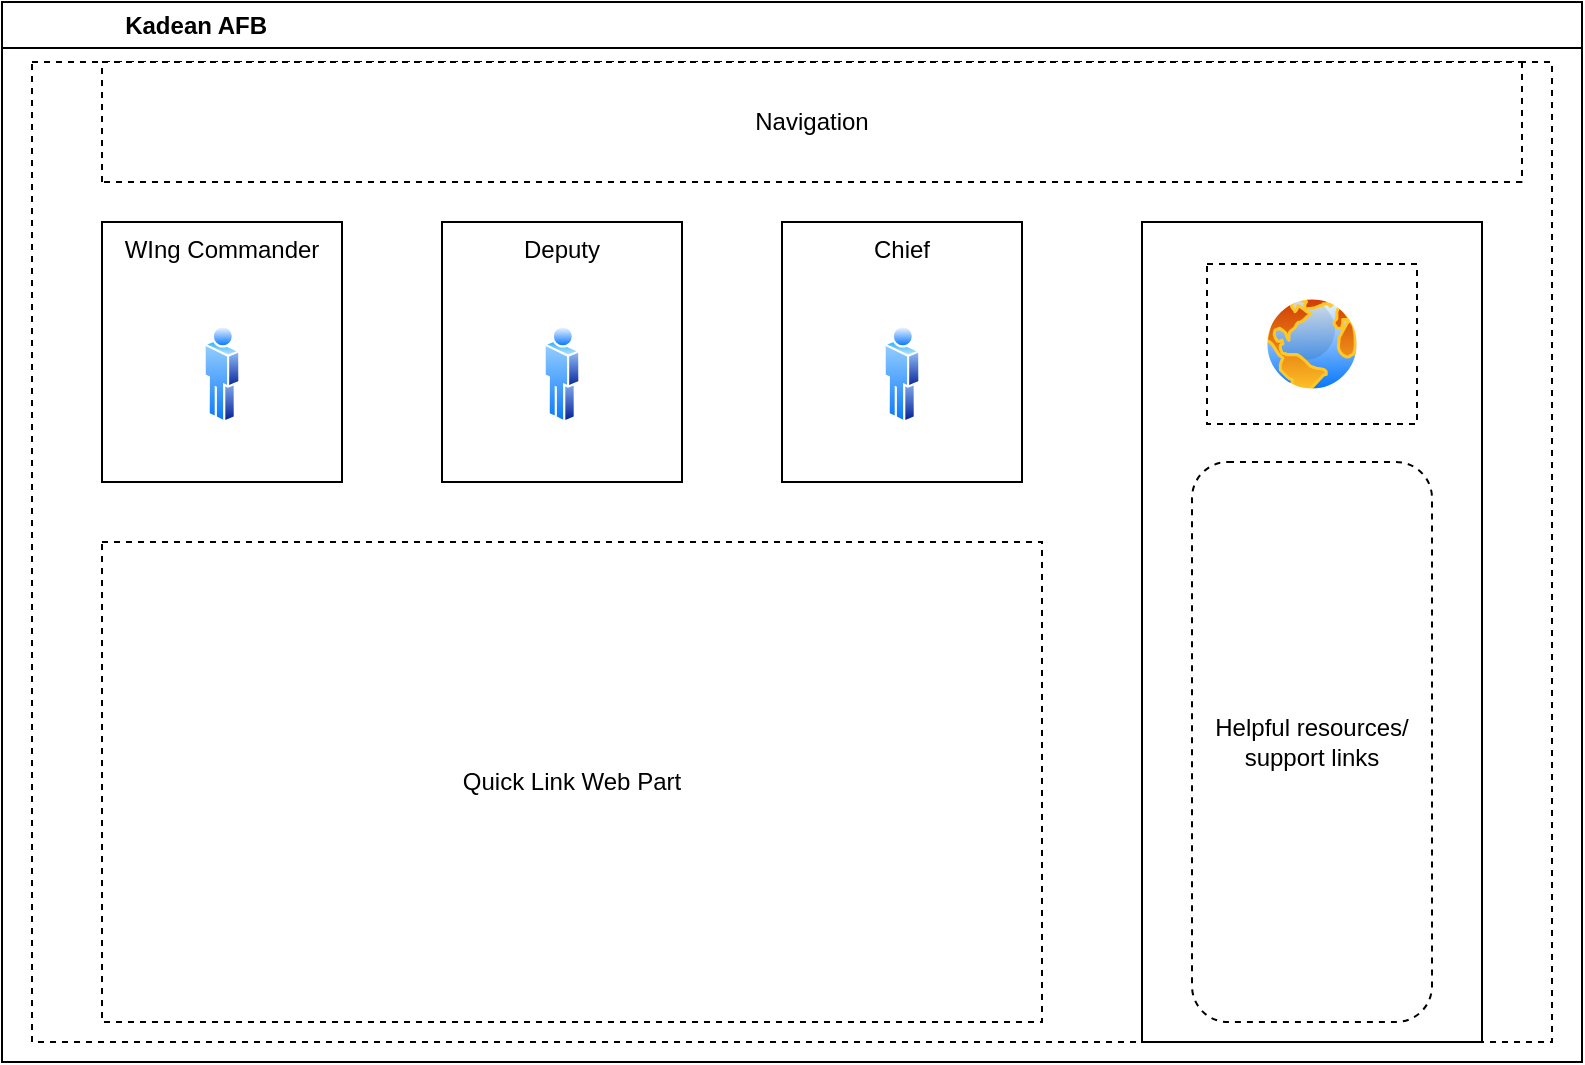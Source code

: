 <mxfile>
    <diagram id="NKBDkrfCbtEeeVmyoVjP" name="Page-1">
        <mxGraphModel dx="1216" dy="749" grid="1" gridSize="10" guides="1" tooltips="1" connect="1" arrows="1" fold="1" page="1" pageScale="1" pageWidth="850" pageHeight="1100" math="0" shadow="0">
            <root>
                <mxCell id="0"/>
                <mxCell id="1" parent="0"/>
                <mxCell id="3" value="Kadean AFB&lt;span style=&quot;white-space: pre;&quot;&gt;&#9;&lt;/span&gt;&lt;span style=&quot;white-space: pre;&quot;&gt;&#9;&lt;/span&gt;&lt;span style=&quot;white-space: pre;&quot;&gt;&#9;&lt;/span&gt;&lt;span style=&quot;white-space: pre;&quot;&gt;&#9;&lt;/span&gt;&lt;span style=&quot;white-space: pre;&quot;&gt;&#9;&lt;/span&gt;&lt;span style=&quot;white-space: pre;&quot;&gt;&#9;&lt;/span&gt;&lt;span style=&quot;white-space: pre;&quot;&gt;&#9;&lt;/span&gt;&lt;span style=&quot;white-space: pre;&quot;&gt;&#9;&lt;/span&gt;&lt;span style=&quot;white-space: pre;&quot;&gt;&#9;&lt;/span&gt;&lt;span style=&quot;white-space: pre;&quot;&gt;&#9;&lt;/span&gt;&lt;span style=&quot;white-space: pre;&quot;&gt;&#9;&lt;/span&gt;&lt;span style=&quot;white-space: pre;&quot;&gt;&#9;&lt;/span&gt;&lt;span style=&quot;white-space: pre;&quot;&gt;&#9;&lt;/span&gt;&lt;span style=&quot;white-space: pre;&quot;&gt;&#9;&lt;/span&gt;&lt;span style=&quot;white-space: pre;&quot;&gt;&#9;&lt;/span&gt;&lt;span style=&quot;white-space: pre;&quot;&gt;&#9;&lt;/span&gt;&lt;span style=&quot;white-space: pre;&quot;&gt;&#9;&lt;/span&gt;&lt;span style=&quot;white-space: pre;&quot;&gt;&#9;&lt;/span&gt;&lt;span style=&quot;white-space: pre;&quot;&gt;&#9;&lt;/span&gt;&lt;span style=&quot;white-space: pre;&quot;&gt;&#9;&lt;/span&gt;&lt;span style=&quot;white-space: pre;&quot;&gt;&#9;&lt;/span&gt;&lt;span style=&quot;white-space: pre;&quot;&gt;&#9;&lt;/span&gt;&lt;span style=&quot;white-space: pre;&quot;&gt;&#9;&lt;/span&gt;" style="swimlane;whiteSpace=wrap;html=1;" parent="1" vertex="1">
                    <mxGeometry x="30" y="70" width="790" height="530" as="geometry"/>
                </mxCell>
                <mxCell id="4" value="" style="rounded=0;whiteSpace=wrap;html=1;dashed=1;" parent="3" vertex="1">
                    <mxGeometry x="15" y="30" width="760" height="490" as="geometry"/>
                </mxCell>
                <mxCell id="5" value="WIng Commander" style="rounded=0;whiteSpace=wrap;html=1;verticalAlign=top;" parent="3" vertex="1">
                    <mxGeometry x="50" y="110" width="120" height="130" as="geometry"/>
                </mxCell>
                <mxCell id="6" value="Deputy" style="rounded=0;whiteSpace=wrap;html=1;verticalAlign=top;" parent="3" vertex="1">
                    <mxGeometry x="220" y="110" width="120" height="130" as="geometry"/>
                </mxCell>
                <mxCell id="7" value="Chief" style="rounded=0;whiteSpace=wrap;html=1;verticalAlign=top;" parent="3" vertex="1">
                    <mxGeometry x="390" y="110" width="120" height="130" as="geometry"/>
                </mxCell>
                <mxCell id="20" value="" style="rounded=0;whiteSpace=wrap;html=1;" parent="3" vertex="1">
                    <mxGeometry x="570" y="110" width="170" height="410" as="geometry"/>
                </mxCell>
                <mxCell id="42" value="Logo" style="rounded=0;whiteSpace=wrap;html=1;dashed=1;" parent="3" vertex="1">
                    <mxGeometry x="602.5" y="131" width="105" height="80" as="geometry"/>
                </mxCell>
                <mxCell id="43" value="" style="aspect=fixed;perimeter=ellipsePerimeter;html=1;align=center;shadow=0;dashed=0;spacingTop=3;image;image=img/lib/active_directory/user.svg;" parent="3" vertex="1">
                    <mxGeometry x="100.75" y="161" width="18.5" height="50" as="geometry"/>
                </mxCell>
                <mxCell id="45" value="" style="aspect=fixed;perimeter=ellipsePerimeter;html=1;align=center;shadow=0;dashed=0;spacingTop=3;image;image=img/lib/active_directory/user.svg;" parent="3" vertex="1">
                    <mxGeometry x="270.75" y="161" width="18.5" height="50" as="geometry"/>
                </mxCell>
                <mxCell id="44" value="" style="aspect=fixed;perimeter=ellipsePerimeter;html=1;align=center;shadow=0;dashed=0;spacingTop=3;image;image=img/lib/active_directory/user.svg;" parent="3" vertex="1">
                    <mxGeometry x="440.75" y="161" width="18.5" height="50" as="geometry"/>
                </mxCell>
                <mxCell id="46" value="" style="aspect=fixed;perimeter=ellipsePerimeter;html=1;align=center;shadow=0;dashed=0;spacingTop=3;image;image=img/lib/active_directory/internet_globe.svg;" parent="3" vertex="1">
                    <mxGeometry x="630" y="146" width="50" height="50" as="geometry"/>
                </mxCell>
                <mxCell id="47" value="Navigation" style="shape=doubleArrow;whiteSpace=wrap;html=1;dashed=1;arrowWidth=1;arrowSize=0;" parent="3" vertex="1">
                    <mxGeometry x="50" y="30" width="710" height="60" as="geometry"/>
                </mxCell>
                <mxCell id="49" value="Helpful resources/ support links" style="rounded=1;whiteSpace=wrap;html=1;dashed=1;" parent="3" vertex="1">
                    <mxGeometry x="595" y="230" width="120" height="280" as="geometry"/>
                </mxCell>
                <mxCell id="51" value="Quick Link Web Part" style="rounded=1;whiteSpace=wrap;html=1;dashed=1;arcSize=0;" parent="3" vertex="1">
                    <mxGeometry x="50" y="270" width="470" height="240" as="geometry"/>
                </mxCell>
            </root>
        </mxGraphModel>
    </diagram>
</mxfile>